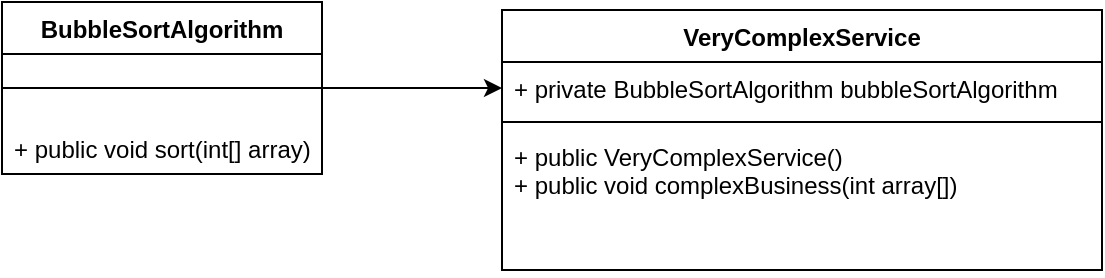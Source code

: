 <mxfile version="14.0.0" type="device"><diagram id="eme2BdlBLGWUKu-20I2b" name="Page-1"><mxGraphModel dx="1108" dy="460" grid="1" gridSize="10" guides="1" tooltips="1" connect="1" arrows="1" fold="1" page="1" pageScale="1" pageWidth="827" pageHeight="1169" math="0" shadow="0"><root><mxCell id="0"/><mxCell id="1" parent="0"/><mxCell id="lcqwPee5lnCcPsTnfF7B-9" style="edgeStyle=orthogonalEdgeStyle;rounded=0;orthogonalLoop=1;jettySize=auto;html=1;exitX=1;exitY=0.5;exitDx=0;exitDy=0;entryX=0;entryY=0.5;entryDx=0;entryDy=0;" edge="1" parent="1" source="lcqwPee5lnCcPsTnfF7B-1" target="lcqwPee5lnCcPsTnfF7B-6"><mxGeometry relative="1" as="geometry"/></mxCell><mxCell id="lcqwPee5lnCcPsTnfF7B-1" value="BubbleSortAlgorithm" style="swimlane;fontStyle=1;align=center;verticalAlign=top;childLayout=stackLayout;horizontal=1;startSize=26;horizontalStack=0;resizeParent=1;resizeParentMax=0;resizeLast=0;collapsible=1;marginBottom=0;" vertex="1" parent="1"><mxGeometry x="80" y="80" width="160" height="86" as="geometry"/></mxCell><mxCell id="lcqwPee5lnCcPsTnfF7B-3" value="" style="line;strokeWidth=1;fillColor=none;align=left;verticalAlign=middle;spacingTop=-1;spacingLeft=3;spacingRight=3;rotatable=0;labelPosition=right;points=[];portConstraint=eastwest;" vertex="1" parent="lcqwPee5lnCcPsTnfF7B-1"><mxGeometry y="26" width="160" height="34" as="geometry"/></mxCell><mxCell id="lcqwPee5lnCcPsTnfF7B-4" value="+ public void sort(int[] array)" style="text;strokeColor=none;fillColor=none;align=left;verticalAlign=top;spacingLeft=4;spacingRight=4;overflow=hidden;rotatable=0;points=[[0,0.5],[1,0.5]];portConstraint=eastwest;" vertex="1" parent="lcqwPee5lnCcPsTnfF7B-1"><mxGeometry y="60" width="160" height="26" as="geometry"/></mxCell><mxCell id="lcqwPee5lnCcPsTnfF7B-5" value="VeryComplexService " style="swimlane;fontStyle=1;align=center;verticalAlign=top;childLayout=stackLayout;horizontal=1;startSize=26;horizontalStack=0;resizeParent=1;resizeParentMax=0;resizeLast=0;collapsible=1;marginBottom=0;" vertex="1" parent="1"><mxGeometry x="330" y="84" width="300" height="130" as="geometry"/></mxCell><mxCell id="lcqwPee5lnCcPsTnfF7B-6" value="+ private BubbleSortAlgorithm bubbleSortAlgorithm" style="text;strokeColor=none;fillColor=none;align=left;verticalAlign=top;spacingLeft=4;spacingRight=4;overflow=hidden;rotatable=0;points=[[0,0.5],[1,0.5]];portConstraint=eastwest;" vertex="1" parent="lcqwPee5lnCcPsTnfF7B-5"><mxGeometry y="26" width="300" height="26" as="geometry"/></mxCell><mxCell id="lcqwPee5lnCcPsTnfF7B-7" value="" style="line;strokeWidth=1;fillColor=none;align=left;verticalAlign=middle;spacingTop=-1;spacingLeft=3;spacingRight=3;rotatable=0;labelPosition=right;points=[];portConstraint=eastwest;" vertex="1" parent="lcqwPee5lnCcPsTnfF7B-5"><mxGeometry y="52" width="300" height="8" as="geometry"/></mxCell><mxCell id="lcqwPee5lnCcPsTnfF7B-8" value="+ public VeryComplexService()&#10;+ public void complexBusiness(int array[])&#10;&#10;" style="text;strokeColor=none;fillColor=none;align=left;verticalAlign=top;spacingLeft=4;spacingRight=4;overflow=hidden;rotatable=0;points=[[0,0.5],[1,0.5]];portConstraint=eastwest;" vertex="1" parent="lcqwPee5lnCcPsTnfF7B-5"><mxGeometry y="60" width="300" height="70" as="geometry"/></mxCell></root></mxGraphModel></diagram></mxfile>